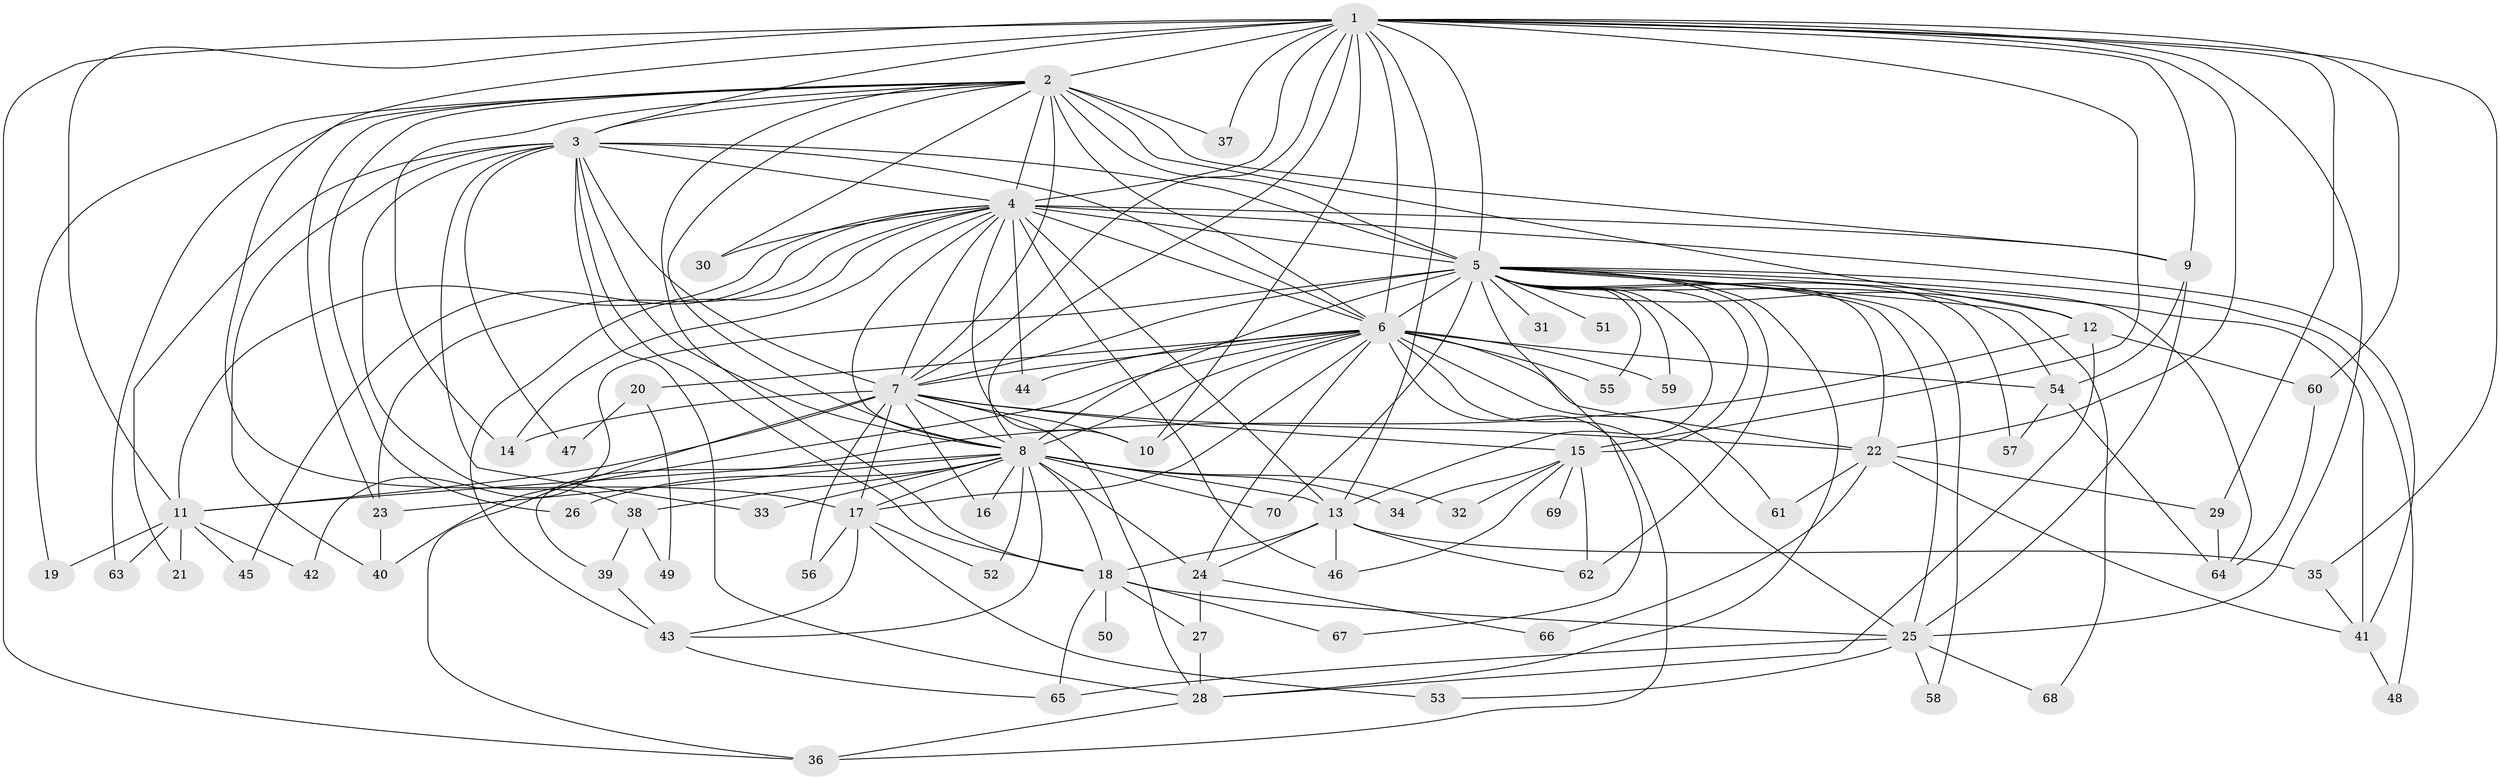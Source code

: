 // original degree distribution, {21: 0.02158273381294964, 18: 0.007194244604316547, 23: 0.014388489208633094, 38: 0.007194244604316547, 15: 0.007194244604316547, 22: 0.007194244604316547, 29: 0.007194244604316547, 4: 0.08633093525179857, 3: 0.20863309352517986, 7: 0.007194244604316547, 5: 0.04316546762589928, 8: 0.02158273381294964, 2: 0.5323741007194245, 9: 0.007194244604316547, 10: 0.007194244604316547, 6: 0.014388489208633094}
// Generated by graph-tools (version 1.1) at 2025/34/03/09/25 02:34:51]
// undirected, 70 vertices, 183 edges
graph export_dot {
graph [start="1"]
  node [color=gray90,style=filled];
  1;
  2;
  3;
  4;
  5;
  6;
  7;
  8;
  9;
  10;
  11;
  12;
  13;
  14;
  15;
  16;
  17;
  18;
  19;
  20;
  21;
  22;
  23;
  24;
  25;
  26;
  27;
  28;
  29;
  30;
  31;
  32;
  33;
  34;
  35;
  36;
  37;
  38;
  39;
  40;
  41;
  42;
  43;
  44;
  45;
  46;
  47;
  48;
  49;
  50;
  51;
  52;
  53;
  54;
  55;
  56;
  57;
  58;
  59;
  60;
  61;
  62;
  63;
  64;
  65;
  66;
  67;
  68;
  69;
  70;
  1 -- 2 [weight=2.0];
  1 -- 3 [weight=2.0];
  1 -- 4 [weight=2.0];
  1 -- 5 [weight=2.0];
  1 -- 6 [weight=4.0];
  1 -- 7 [weight=3.0];
  1 -- 8 [weight=3.0];
  1 -- 9 [weight=1.0];
  1 -- 10 [weight=1.0];
  1 -- 11 [weight=1.0];
  1 -- 13 [weight=1.0];
  1 -- 15 [weight=2.0];
  1 -- 17 [weight=1.0];
  1 -- 22 [weight=1.0];
  1 -- 25 [weight=1.0];
  1 -- 29 [weight=1.0];
  1 -- 35 [weight=1.0];
  1 -- 36 [weight=1.0];
  1 -- 37 [weight=1.0];
  1 -- 60 [weight=1.0];
  2 -- 3 [weight=1.0];
  2 -- 4 [weight=1.0];
  2 -- 5 [weight=2.0];
  2 -- 6 [weight=2.0];
  2 -- 7 [weight=2.0];
  2 -- 8 [weight=1.0];
  2 -- 9 [weight=1.0];
  2 -- 12 [weight=1.0];
  2 -- 14 [weight=1.0];
  2 -- 18 [weight=1.0];
  2 -- 19 [weight=1.0];
  2 -- 23 [weight=1.0];
  2 -- 26 [weight=1.0];
  2 -- 30 [weight=1.0];
  2 -- 37 [weight=1.0];
  2 -- 63 [weight=1.0];
  3 -- 4 [weight=1.0];
  3 -- 5 [weight=2.0];
  3 -- 6 [weight=3.0];
  3 -- 7 [weight=1.0];
  3 -- 8 [weight=2.0];
  3 -- 18 [weight=1.0];
  3 -- 21 [weight=1.0];
  3 -- 28 [weight=1.0];
  3 -- 33 [weight=1.0];
  3 -- 38 [weight=1.0];
  3 -- 40 [weight=1.0];
  3 -- 47 [weight=1.0];
  4 -- 5 [weight=2.0];
  4 -- 6 [weight=2.0];
  4 -- 7 [weight=1.0];
  4 -- 8 [weight=2.0];
  4 -- 9 [weight=1.0];
  4 -- 10 [weight=1.0];
  4 -- 11 [weight=1.0];
  4 -- 13 [weight=1.0];
  4 -- 14 [weight=1.0];
  4 -- 23 [weight=1.0];
  4 -- 30 [weight=1.0];
  4 -- 41 [weight=1.0];
  4 -- 43 [weight=1.0];
  4 -- 44 [weight=1.0];
  4 -- 45 [weight=1.0];
  4 -- 46 [weight=1.0];
  5 -- 6 [weight=23.0];
  5 -- 7 [weight=2.0];
  5 -- 8 [weight=2.0];
  5 -- 12 [weight=1.0];
  5 -- 13 [weight=1.0];
  5 -- 15 [weight=2.0];
  5 -- 22 [weight=1.0];
  5 -- 25 [weight=2.0];
  5 -- 28 [weight=2.0];
  5 -- 31 [weight=1.0];
  5 -- 41 [weight=2.0];
  5 -- 42 [weight=1.0];
  5 -- 48 [weight=1.0];
  5 -- 51 [weight=1.0];
  5 -- 54 [weight=1.0];
  5 -- 55 [weight=1.0];
  5 -- 57 [weight=2.0];
  5 -- 58 [weight=1.0];
  5 -- 59 [weight=1.0];
  5 -- 62 [weight=1.0];
  5 -- 64 [weight=1.0];
  5 -- 67 [weight=1.0];
  5 -- 68 [weight=1.0];
  5 -- 70 [weight=1.0];
  6 -- 7 [weight=2.0];
  6 -- 8 [weight=2.0];
  6 -- 10 [weight=1.0];
  6 -- 17 [weight=1.0];
  6 -- 20 [weight=1.0];
  6 -- 22 [weight=1.0];
  6 -- 24 [weight=1.0];
  6 -- 25 [weight=2.0];
  6 -- 36 [weight=1.0];
  6 -- 40 [weight=1.0];
  6 -- 44 [weight=2.0];
  6 -- 54 [weight=1.0];
  6 -- 55 [weight=1.0];
  6 -- 59 [weight=1.0];
  6 -- 61 [weight=1.0];
  7 -- 8 [weight=1.0];
  7 -- 10 [weight=1.0];
  7 -- 11 [weight=1.0];
  7 -- 14 [weight=1.0];
  7 -- 15 [weight=1.0];
  7 -- 16 [weight=1.0];
  7 -- 17 [weight=1.0];
  7 -- 22 [weight=1.0];
  7 -- 28 [weight=1.0];
  7 -- 36 [weight=1.0];
  7 -- 56 [weight=1.0];
  8 -- 11 [weight=1.0];
  8 -- 13 [weight=1.0];
  8 -- 16 [weight=1.0];
  8 -- 17 [weight=1.0];
  8 -- 18 [weight=1.0];
  8 -- 23 [weight=1.0];
  8 -- 24 [weight=1.0];
  8 -- 26 [weight=1.0];
  8 -- 32 [weight=1.0];
  8 -- 33 [weight=1.0];
  8 -- 34 [weight=1.0];
  8 -- 38 [weight=1.0];
  8 -- 43 [weight=1.0];
  8 -- 52 [weight=1.0];
  8 -- 70 [weight=1.0];
  9 -- 25 [weight=1.0];
  9 -- 54 [weight=1.0];
  11 -- 19 [weight=1.0];
  11 -- 21 [weight=1.0];
  11 -- 42 [weight=1.0];
  11 -- 45 [weight=1.0];
  11 -- 63 [weight=1.0];
  12 -- 28 [weight=1.0];
  12 -- 39 [weight=1.0];
  12 -- 60 [weight=1.0];
  13 -- 18 [weight=1.0];
  13 -- 24 [weight=1.0];
  13 -- 35 [weight=1.0];
  13 -- 46 [weight=1.0];
  13 -- 62 [weight=1.0];
  15 -- 32 [weight=1.0];
  15 -- 34 [weight=1.0];
  15 -- 46 [weight=1.0];
  15 -- 62 [weight=1.0];
  15 -- 69 [weight=1.0];
  17 -- 43 [weight=1.0];
  17 -- 52 [weight=1.0];
  17 -- 53 [weight=1.0];
  17 -- 56 [weight=1.0];
  18 -- 25 [weight=1.0];
  18 -- 27 [weight=1.0];
  18 -- 50 [weight=1.0];
  18 -- 65 [weight=1.0];
  18 -- 67 [weight=1.0];
  20 -- 47 [weight=1.0];
  20 -- 49 [weight=1.0];
  22 -- 29 [weight=1.0];
  22 -- 41 [weight=1.0];
  22 -- 61 [weight=1.0];
  22 -- 66 [weight=1.0];
  23 -- 40 [weight=1.0];
  24 -- 27 [weight=1.0];
  24 -- 66 [weight=1.0];
  25 -- 53 [weight=1.0];
  25 -- 58 [weight=1.0];
  25 -- 65 [weight=1.0];
  25 -- 68 [weight=1.0];
  27 -- 28 [weight=1.0];
  28 -- 36 [weight=1.0];
  29 -- 64 [weight=1.0];
  35 -- 41 [weight=1.0];
  38 -- 39 [weight=1.0];
  38 -- 49 [weight=1.0];
  39 -- 43 [weight=1.0];
  41 -- 48 [weight=1.0];
  43 -- 65 [weight=1.0];
  54 -- 57 [weight=1.0];
  54 -- 64 [weight=1.0];
  60 -- 64 [weight=1.0];
}
